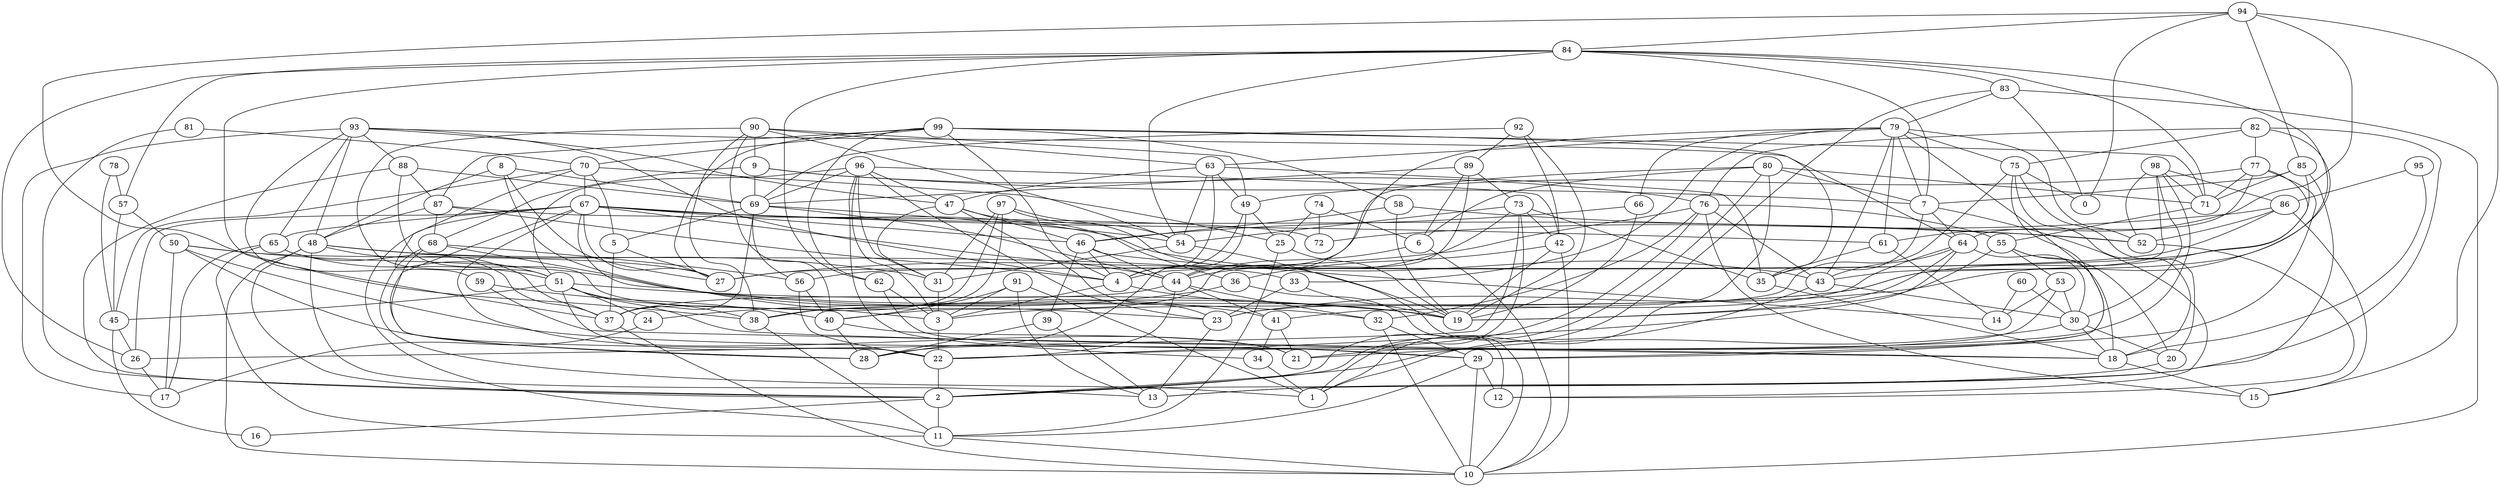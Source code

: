 digraph GG_graph {

subgraph G_graph {
edge [color = black]
"92" -> "42" [dir = none]
"89" -> "6" [dir = none]
"60" -> "14" [dir = none]
"78" -> "57" [dir = none]
"78" -> "45" [dir = none]
"88" -> "69" [dir = none]
"82" -> "77" [dir = none]
"40" -> "21" [dir = none]
"86" -> "27" [dir = none]
"91" -> "1" [dir = none]
"42" -> "19" [dir = none]
"63" -> "49" [dir = none]
"77" -> "71" [dir = none]
"29" -> "10" [dir = none]
"99" -> "4" [dir = none]
"97" -> "31" [dir = none]
"97" -> "37" [dir = none]
"68" -> "56" [dir = none]
"83" -> "0" [dir = none]
"83" -> "2" [dir = none]
"51" -> "24" [dir = none]
"51" -> "45" [dir = none]
"9" -> "7" [dir = none]
"93" -> "59" [dir = none]
"93" -> "48" [dir = none]
"94" -> "61" [dir = none]
"94" -> "38" [dir = none]
"94" -> "85" [dir = none]
"26" -> "17" [dir = none]
"5" -> "27" [dir = none]
"50" -> "17" [dir = none]
"67" -> "65" [dir = none]
"67" -> "28" [dir = none]
"67" -> "27" [dir = none]
"67" -> "43" [dir = none]
"67" -> "46" [dir = none]
"65" -> "11" [dir = none]
"7" -> "12" [dir = none]
"37" -> "10" [dir = none]
"46" -> "14" [dir = none]
"46" -> "44" [dir = none]
"46" -> "4" [dir = none]
"56" -> "22" [dir = none]
"79" -> "63" [dir = none]
"79" -> "66" [dir = none]
"76" -> "15" [dir = none]
"76" -> "32" [dir = none]
"76" -> "55" [dir = none]
"76" -> "27" [dir = none]
"85" -> "13" [dir = none]
"85" -> "7" [dir = none]
"90" -> "49" [dir = none]
"39" -> "13" [dir = none]
"48" -> "33" [dir = none]
"80" -> "2" [dir = none]
"80" -> "6" [dir = none]
"80" -> "7" [dir = none]
"80" -> "71" [dir = none]
"80" -> "4" [dir = none]
"75" -> "18" [dir = none]
"75" -> "41" [dir = none]
"73" -> "1" [dir = none]
"73" -> "54" [dir = none]
"73" -> "35" [dir = none]
"73" -> "26" [dir = none]
"73" -> "44" [dir = none]
"87" -> "68" [dir = none]
"87" -> "48" [dir = none]
"87" -> "72" [dir = none]
"87" -> "4" [dir = none]
"41" -> "34" [dir = none]
"44" -> "37" [dir = none]
"44" -> "41" [dir = none]
"70" -> "45" [dir = none]
"66" -> "19" [dir = none]
"96" -> "3" [dir = none]
"96" -> "47" [dir = none]
"96" -> "51" [dir = none]
"96" -> "34" [dir = none]
"43" -> "30" [dir = none]
"47" -> "23" [dir = none]
"47" -> "36" [dir = none]
"8" -> "27" [dir = none]
"58" -> "19" [dir = none]
"58" -> "52" [dir = none]
"58" -> "46" [dir = none]
"84" -> "71" [dir = none]
"45" -> "16" [dir = none]
"25" -> "19" [dir = none]
"62" -> "3" [dir = none]
"55" -> "20" [dir = none]
"55" -> "53" [dir = none]
"64" -> "43" [dir = none]
"53" -> "21" [dir = none]
"74" -> "6" [dir = none]
"69" -> "5" [dir = none]
"81" -> "2" [dir = none]
"95" -> "18" [dir = none]
"98" -> "71" [dir = none]
"65" -> "37" [dir = none]
"54" -> "10" [dir = none]
"53" -> "30" [dir = none]
"42" -> "10" [dir = none]
"44" -> "32" [dir = none]
"64" -> "30" [dir = none]
"33" -> "23" [dir = none]
"84" -> "57" [dir = none]
"50" -> "19" [dir = none]
"90" -> "51" [dir = none]
"84" -> "26" [dir = none]
"47" -> "46" [dir = none]
"33" -> "19" [dir = none]
"31" -> "3" [dir = none]
"2" -> "16" [dir = none]
"71" -> "55" [dir = none]
"99" -> "71" [dir = none]
"89" -> "73" [dir = none]
"80" -> "1" [dir = none]
"99" -> "27" [dir = none]
"63" -> "54" [dir = none]
"54" -> "31" [dir = none]
"51" -> "38" [dir = none]
"70" -> "51" [dir = none]
"67" -> "52" [dir = none]
"6" -> "44" [dir = none]
"45" -> "26" [dir = none]
"82" -> "2" [dir = none]
"56" -> "40" [dir = none]
"97" -> "19" [dir = none]
"85" -> "71" [dir = none]
"69" -> "54" [dir = none]
"89" -> "40" [dir = none]
"82" -> "75" [dir = none]
"99" -> "58" [dir = none]
"84" -> "54" [dir = none]
"84" -> "62" [dir = none]
"66" -> "46" [dir = none]
"69" -> "44" [dir = none]
"48" -> "2" [dir = none]
"67" -> "23" [dir = none]
"38" -> "11" [dir = none]
"77" -> "49" [dir = none]
"75" -> "20" [dir = none]
"61" -> "35" [dir = none]
"68" -> "32" [dir = none]
"51" -> "18" [dir = none]
"69" -> "37" [dir = none]
"83" -> "79" [dir = none]
"47" -> "31" [dir = none]
"60" -> "30" [dir = none]
"18" -> "15" [dir = none]
"50" -> "27" [dir = none]
"30" -> "18" [dir = none]
"61" -> "14" [dir = none]
"32" -> "10" [dir = none]
"48" -> "37" [dir = none]
"98" -> "3" [dir = none]
"96" -> "31" [dir = none]
"79" -> "52" [dir = none]
"79" -> "75" [dir = none]
"64" -> "19" [dir = none]
"98" -> "52" [dir = none]
"93" -> "88" [dir = none]
"86" -> "52" [dir = none]
"67" -> "21" [dir = none]
"30" -> "20" [dir = none]
"36" -> "24" [dir = none]
"90" -> "54" [dir = none]
"63" -> "4" [dir = none]
"25" -> "11" [dir = none]
"84" -> "7" [dir = none]
"50" -> "29" [dir = none]
"49" -> "25" [dir = none]
"67" -> "44" [dir = none]
"83" -> "10" [dir = none]
"90" -> "40" [dir = none]
"8" -> "48" [dir = none]
"64" -> "22" [dir = none]
"9" -> "68" [dir = none]
"75" -> "21" [dir = none]
"22" -> "2" [dir = none]
"57" -> "50" [dir = none]
"68" -> "1" [dir = none]
"77" -> "29" [dir = none]
"84" -> "83" [dir = none]
"34" -> "1" [dir = none]
"67" -> "61" [dir = none]
"84" -> "37" [dir = none]
"93" -> "4" [dir = none]
"55" -> "19" [dir = none]
"70" -> "25" [dir = none]
"96" -> "69" [dir = none]
"99" -> "70" [dir = none]
"92" -> "69" [dir = none]
"51" -> "22" [dir = none]
"69" -> "56" [dir = none]
"39" -> "28" [dir = none]
"11" -> "10" [dir = none]
"76" -> "43" [dir = none]
"24" -> "17" [dir = none]
"74" -> "72" [dir = none]
"79" -> "61" [dir = none]
"73" -> "42" [dir = none]
"29" -> "12" [dir = none]
"96" -> "42" [dir = none]
"51" -> "19" [dir = none]
"93" -> "65" [dir = none]
"91" -> "3" [dir = none]
"90" -> "38" [dir = none]
"76" -> "28" [dir = none]
"94" -> "84" [dir = none]
"67" -> "26" [dir = none]
"62" -> "29" [dir = none]
"59" -> "40" [dir = none]
"92" -> "89" [dir = none]
"36" -> "12" [dir = none]
"9" -> "69" [dir = none]
"79" -> "29" [dir = none]
"44" -> "22" [dir = none]
"63" -> "47" [dir = none]
"52" -> "12" [dir = none]
"7" -> "35" [dir = none]
"99" -> "35" [dir = none]
"98" -> "86" [dir = none]
"30" -> "2" [dir = none]
"32" -> "29" [dir = none]
"79" -> "43" [dir = none]
"65" -> "17" [dir = none]
"8" -> "41" [dir = none]
"97" -> "38" [dir = none]
"98" -> "30" [dir = none]
"77" -> "38" [dir = none]
"99" -> "62" [dir = none]
"64" -> "23" [dir = none]
"53" -> "14" [dir = none]
"96" -> "23" [dir = none]
"99" -> "87" [dir = none]
"49" -> "4" [dir = none]
"3" -> "22" [dir = none]
"81" -> "70" [dir = none]
"82" -> "76" [dir = none]
"68" -> "22" [dir = none]
"35" -> "18" [dir = none]
"48" -> "13" [dir = none]
"74" -> "25" [dir = none]
"82" -> "23" [dir = none]
"57" -> "45" [dir = none]
"23" -> "13" [dir = none]
"63" -> "35" [dir = none]
"77" -> "64" [dir = none]
"88" -> "3" [dir = none]
"5" -> "37" [dir = none]
"85" -> "56" [dir = none]
"86" -> "72" [dir = none]
"41" -> "21" [dir = none]
"55" -> "18" [dir = none]
"20" -> "13" [dir = none]
"70" -> "5" [dir = none]
"92" -> "19" [dir = none]
"93" -> "64" [dir = none]
"90" -> "9" [dir = none]
"98" -> "22" [dir = none]
"79" -> "44" [dir = none]
"91" -> "13" [dir = none]
"48" -> "31" [dir = none]
"94" -> "15" [dir = none]
"79" -> "7" [dir = none]
"49" -> "28" [dir = none]
"9" -> "76" [dir = none]
"65" -> "51" [dir = none]
"48" -> "10" [dir = none]
"70" -> "67" [dir = none]
"79" -> "33" [dir = none]
"97" -> "54" [dir = none]
"8" -> "69" [dir = none]
"89" -> "69" [dir = none]
"90" -> "63" [dir = none]
"94" -> "0" [dir = none]
"67" -> "11" [dir = none]
"7" -> "64" [dir = none]
"59" -> "18" [dir = none]
"6" -> "10" [dir = none]
"84" -> "43" [dir = none]
"50" -> "28" [dir = none]
"2" -> "11" [dir = none]
"95" -> "86" [dir = none]
"4" -> "3" [dir = none]
"42" -> "36" [dir = none]
"43" -> "1" [dir = none]
"88" -> "87" [dir = none]
"40" -> "28" [dir = none]
"46" -> "39" [dir = none]
"88" -> "2" [dir = none]
"75" -> "0" [dir = none]
"91" -> "40" [dir = none]
"29" -> "11" [dir = none]
"4" -> "19" [dir = none]
"86" -> "15" [dir = none]
"93" -> "17" [dir = none]
"93" -> "47" [dir = none]
}

}
